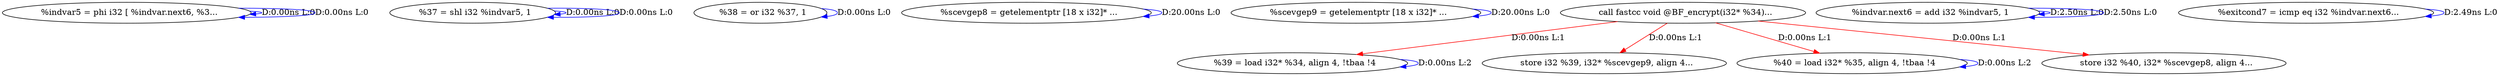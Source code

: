 digraph {
Node0x4339f30[label="  %indvar5 = phi i32 [ %indvar.next6, %3..."];
Node0x4339f30 -> Node0x4339f30[label="D:0.00ns L:0",color=blue];
Node0x4339f30 -> Node0x4339f30[label="D:0.00ns L:0",color=blue];
Node0x433a010[label="  %37 = shl i32 %indvar5, 1"];
Node0x433a010 -> Node0x433a010[label="D:0.00ns L:0",color=blue];
Node0x433a010 -> Node0x433a010[label="D:0.00ns L:0",color=blue];
Node0x433a0f0[label="  %38 = or i32 %37, 1"];
Node0x433a0f0 -> Node0x433a0f0[label="D:0.00ns L:0",color=blue];
Node0x433a1d0[label="  %scevgep8 = getelementptr [18 x i32]* ..."];
Node0x433a1d0 -> Node0x433a1d0[label="D:20.00ns L:0",color=blue];
Node0x433a2b0[label="  %scevgep9 = getelementptr [18 x i32]* ..."];
Node0x433a2b0 -> Node0x433a2b0[label="D:20.00ns L:0",color=blue];
Node0x433a470[label="  %39 = load i32* %34, align 4, !tbaa !4"];
Node0x433a390[label="  call fastcc void @BF_encrypt(i32* %34)..."];
Node0x433a390 -> Node0x433a470[label="D:0.00ns L:1",color=red];
Node0x433a550[label="  store i32 %39, i32* %scevgep9, align 4..."];
Node0x433a390 -> Node0x433a550[label="D:0.00ns L:1",color=red];
Node0x433a630[label="  %40 = load i32* %35, align 4, !tbaa !4"];
Node0x433a390 -> Node0x433a630[label="D:0.00ns L:1",color=red];
Node0x433a710[label="  store i32 %40, i32* %scevgep8, align 4..."];
Node0x433a390 -> Node0x433a710[label="D:0.00ns L:1",color=red];
Node0x433a470 -> Node0x433a470[label="D:0.00ns L:2",color=blue];
Node0x433a630 -> Node0x433a630[label="D:0.00ns L:2",color=blue];
Node0x433a7f0[label="  %indvar.next6 = add i32 %indvar5, 1"];
Node0x433a7f0 -> Node0x433a7f0[label="D:2.50ns L:0",color=blue];
Node0x433a7f0 -> Node0x433a7f0[label="D:2.50ns L:0",color=blue];
Node0x433a8d0[label="  %exitcond7 = icmp eq i32 %indvar.next6..."];
Node0x433a8d0 -> Node0x433a8d0[label="D:2.49ns L:0",color=blue];
}
